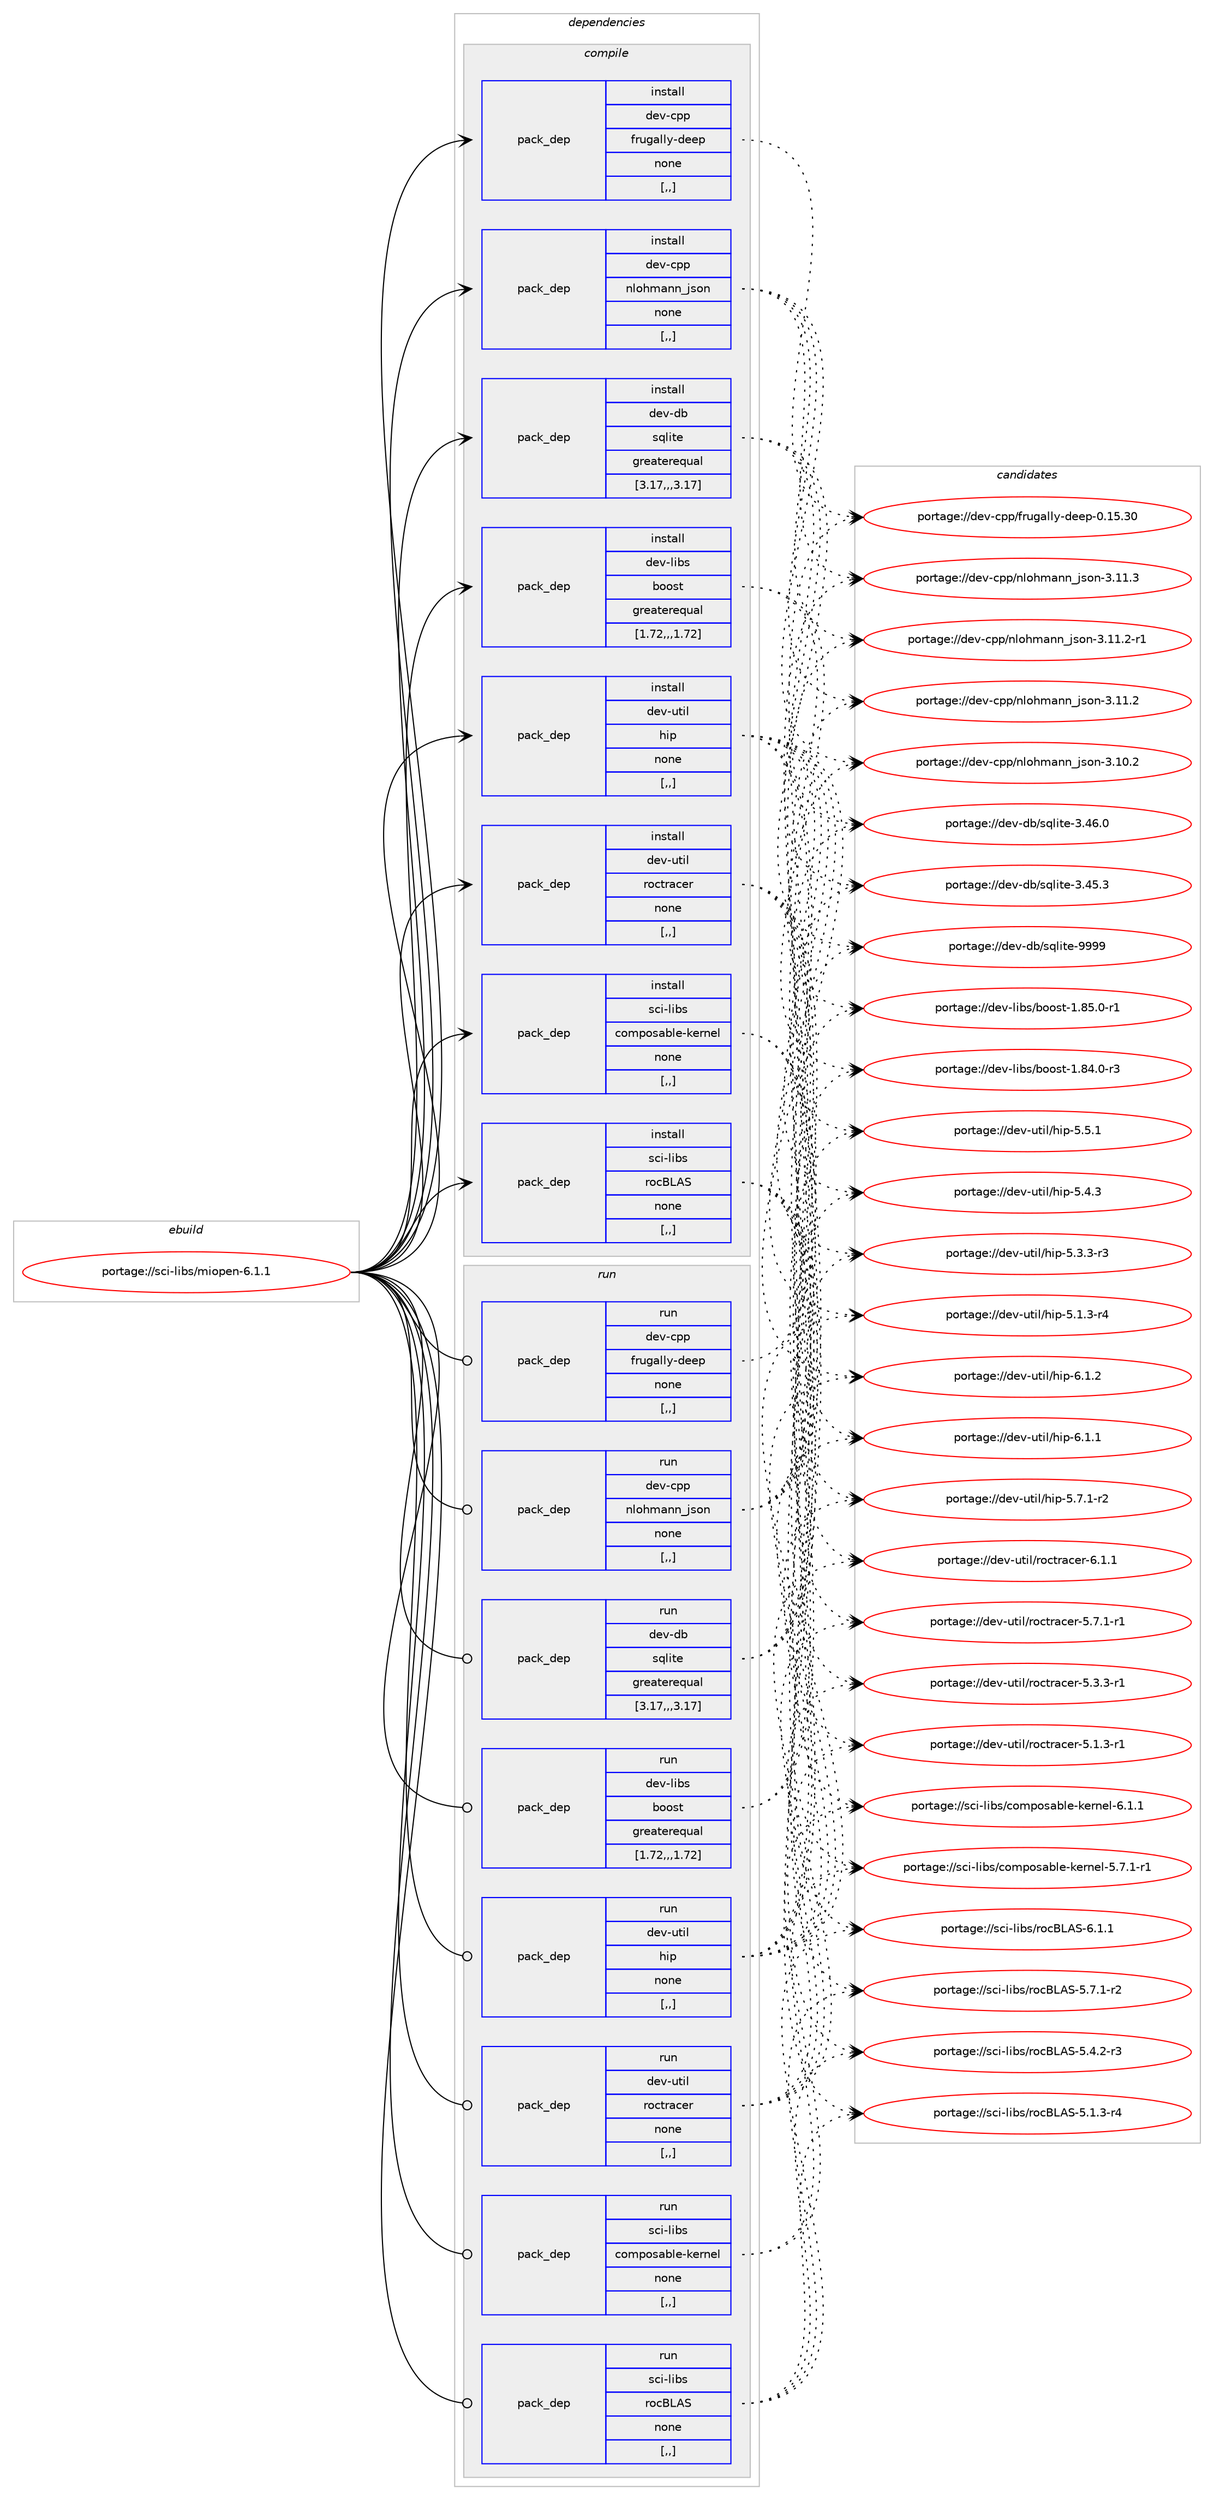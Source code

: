 digraph prolog {

# *************
# Graph options
# *************

newrank=true;
concentrate=true;
compound=true;
graph [rankdir=LR,fontname=Helvetica,fontsize=10,ranksep=1.5];#, ranksep=2.5, nodesep=0.2];
edge  [arrowhead=vee];
node  [fontname=Helvetica,fontsize=10];

# **********
# The ebuild
# **********

subgraph cluster_leftcol {
color=gray;
label=<<i>ebuild</i>>;
id [label="portage://sci-libs/miopen-6.1.1", color=red, width=4, href="../sci-libs/miopen-6.1.1.svg"];
}

# ****************
# The dependencies
# ****************

subgraph cluster_midcol {
color=gray;
label=<<i>dependencies</i>>;
subgraph cluster_compile {
fillcolor="#eeeeee";
style=filled;
label=<<i>compile</i>>;
subgraph pack294342 {
dependency404235 [label=<<TABLE BORDER="0" CELLBORDER="1" CELLSPACING="0" CELLPADDING="4" WIDTH="220"><TR><TD ROWSPAN="6" CELLPADDING="30">pack_dep</TD></TR><TR><TD WIDTH="110">install</TD></TR><TR><TD>dev-cpp</TD></TR><TR><TD>frugally-deep</TD></TR><TR><TD>none</TD></TR><TR><TD>[,,]</TD></TR></TABLE>>, shape=none, color=blue];
}
id:e -> dependency404235:w [weight=20,style="solid",arrowhead="vee"];
subgraph pack294343 {
dependency404236 [label=<<TABLE BORDER="0" CELLBORDER="1" CELLSPACING="0" CELLPADDING="4" WIDTH="220"><TR><TD ROWSPAN="6" CELLPADDING="30">pack_dep</TD></TR><TR><TD WIDTH="110">install</TD></TR><TR><TD>dev-cpp</TD></TR><TR><TD>nlohmann_json</TD></TR><TR><TD>none</TD></TR><TR><TD>[,,]</TD></TR></TABLE>>, shape=none, color=blue];
}
id:e -> dependency404236:w [weight=20,style="solid",arrowhead="vee"];
subgraph pack294344 {
dependency404237 [label=<<TABLE BORDER="0" CELLBORDER="1" CELLSPACING="0" CELLPADDING="4" WIDTH="220"><TR><TD ROWSPAN="6" CELLPADDING="30">pack_dep</TD></TR><TR><TD WIDTH="110">install</TD></TR><TR><TD>dev-db</TD></TR><TR><TD>sqlite</TD></TR><TR><TD>greaterequal</TD></TR><TR><TD>[3.17,,,3.17]</TD></TR></TABLE>>, shape=none, color=blue];
}
id:e -> dependency404237:w [weight=20,style="solid",arrowhead="vee"];
subgraph pack294345 {
dependency404238 [label=<<TABLE BORDER="0" CELLBORDER="1" CELLSPACING="0" CELLPADDING="4" WIDTH="220"><TR><TD ROWSPAN="6" CELLPADDING="30">pack_dep</TD></TR><TR><TD WIDTH="110">install</TD></TR><TR><TD>dev-libs</TD></TR><TR><TD>boost</TD></TR><TR><TD>greaterequal</TD></TR><TR><TD>[1.72,,,1.72]</TD></TR></TABLE>>, shape=none, color=blue];
}
id:e -> dependency404238:w [weight=20,style="solid",arrowhead="vee"];
subgraph pack294346 {
dependency404239 [label=<<TABLE BORDER="0" CELLBORDER="1" CELLSPACING="0" CELLPADDING="4" WIDTH="220"><TR><TD ROWSPAN="6" CELLPADDING="30">pack_dep</TD></TR><TR><TD WIDTH="110">install</TD></TR><TR><TD>dev-util</TD></TR><TR><TD>hip</TD></TR><TR><TD>none</TD></TR><TR><TD>[,,]</TD></TR></TABLE>>, shape=none, color=blue];
}
id:e -> dependency404239:w [weight=20,style="solid",arrowhead="vee"];
subgraph pack294347 {
dependency404240 [label=<<TABLE BORDER="0" CELLBORDER="1" CELLSPACING="0" CELLPADDING="4" WIDTH="220"><TR><TD ROWSPAN="6" CELLPADDING="30">pack_dep</TD></TR><TR><TD WIDTH="110">install</TD></TR><TR><TD>dev-util</TD></TR><TR><TD>roctracer</TD></TR><TR><TD>none</TD></TR><TR><TD>[,,]</TD></TR></TABLE>>, shape=none, color=blue];
}
id:e -> dependency404240:w [weight=20,style="solid",arrowhead="vee"];
subgraph pack294348 {
dependency404241 [label=<<TABLE BORDER="0" CELLBORDER="1" CELLSPACING="0" CELLPADDING="4" WIDTH="220"><TR><TD ROWSPAN="6" CELLPADDING="30">pack_dep</TD></TR><TR><TD WIDTH="110">install</TD></TR><TR><TD>sci-libs</TD></TR><TR><TD>composable-kernel</TD></TR><TR><TD>none</TD></TR><TR><TD>[,,]</TD></TR></TABLE>>, shape=none, color=blue];
}
id:e -> dependency404241:w [weight=20,style="solid",arrowhead="vee"];
subgraph pack294349 {
dependency404242 [label=<<TABLE BORDER="0" CELLBORDER="1" CELLSPACING="0" CELLPADDING="4" WIDTH="220"><TR><TD ROWSPAN="6" CELLPADDING="30">pack_dep</TD></TR><TR><TD WIDTH="110">install</TD></TR><TR><TD>sci-libs</TD></TR><TR><TD>rocBLAS</TD></TR><TR><TD>none</TD></TR><TR><TD>[,,]</TD></TR></TABLE>>, shape=none, color=blue];
}
id:e -> dependency404242:w [weight=20,style="solid",arrowhead="vee"];
}
subgraph cluster_compileandrun {
fillcolor="#eeeeee";
style=filled;
label=<<i>compile and run</i>>;
}
subgraph cluster_run {
fillcolor="#eeeeee";
style=filled;
label=<<i>run</i>>;
subgraph pack294350 {
dependency404243 [label=<<TABLE BORDER="0" CELLBORDER="1" CELLSPACING="0" CELLPADDING="4" WIDTH="220"><TR><TD ROWSPAN="6" CELLPADDING="30">pack_dep</TD></TR><TR><TD WIDTH="110">run</TD></TR><TR><TD>dev-cpp</TD></TR><TR><TD>frugally-deep</TD></TR><TR><TD>none</TD></TR><TR><TD>[,,]</TD></TR></TABLE>>, shape=none, color=blue];
}
id:e -> dependency404243:w [weight=20,style="solid",arrowhead="odot"];
subgraph pack294351 {
dependency404244 [label=<<TABLE BORDER="0" CELLBORDER="1" CELLSPACING="0" CELLPADDING="4" WIDTH="220"><TR><TD ROWSPAN="6" CELLPADDING="30">pack_dep</TD></TR><TR><TD WIDTH="110">run</TD></TR><TR><TD>dev-cpp</TD></TR><TR><TD>nlohmann_json</TD></TR><TR><TD>none</TD></TR><TR><TD>[,,]</TD></TR></TABLE>>, shape=none, color=blue];
}
id:e -> dependency404244:w [weight=20,style="solid",arrowhead="odot"];
subgraph pack294352 {
dependency404245 [label=<<TABLE BORDER="0" CELLBORDER="1" CELLSPACING="0" CELLPADDING="4" WIDTH="220"><TR><TD ROWSPAN="6" CELLPADDING="30">pack_dep</TD></TR><TR><TD WIDTH="110">run</TD></TR><TR><TD>dev-db</TD></TR><TR><TD>sqlite</TD></TR><TR><TD>greaterequal</TD></TR><TR><TD>[3.17,,,3.17]</TD></TR></TABLE>>, shape=none, color=blue];
}
id:e -> dependency404245:w [weight=20,style="solid",arrowhead="odot"];
subgraph pack294353 {
dependency404246 [label=<<TABLE BORDER="0" CELLBORDER="1" CELLSPACING="0" CELLPADDING="4" WIDTH="220"><TR><TD ROWSPAN="6" CELLPADDING="30">pack_dep</TD></TR><TR><TD WIDTH="110">run</TD></TR><TR><TD>dev-libs</TD></TR><TR><TD>boost</TD></TR><TR><TD>greaterequal</TD></TR><TR><TD>[1.72,,,1.72]</TD></TR></TABLE>>, shape=none, color=blue];
}
id:e -> dependency404246:w [weight=20,style="solid",arrowhead="odot"];
subgraph pack294354 {
dependency404247 [label=<<TABLE BORDER="0" CELLBORDER="1" CELLSPACING="0" CELLPADDING="4" WIDTH="220"><TR><TD ROWSPAN="6" CELLPADDING="30">pack_dep</TD></TR><TR><TD WIDTH="110">run</TD></TR><TR><TD>dev-util</TD></TR><TR><TD>hip</TD></TR><TR><TD>none</TD></TR><TR><TD>[,,]</TD></TR></TABLE>>, shape=none, color=blue];
}
id:e -> dependency404247:w [weight=20,style="solid",arrowhead="odot"];
subgraph pack294355 {
dependency404248 [label=<<TABLE BORDER="0" CELLBORDER="1" CELLSPACING="0" CELLPADDING="4" WIDTH="220"><TR><TD ROWSPAN="6" CELLPADDING="30">pack_dep</TD></TR><TR><TD WIDTH="110">run</TD></TR><TR><TD>dev-util</TD></TR><TR><TD>roctracer</TD></TR><TR><TD>none</TD></TR><TR><TD>[,,]</TD></TR></TABLE>>, shape=none, color=blue];
}
id:e -> dependency404248:w [weight=20,style="solid",arrowhead="odot"];
subgraph pack294356 {
dependency404249 [label=<<TABLE BORDER="0" CELLBORDER="1" CELLSPACING="0" CELLPADDING="4" WIDTH="220"><TR><TD ROWSPAN="6" CELLPADDING="30">pack_dep</TD></TR><TR><TD WIDTH="110">run</TD></TR><TR><TD>sci-libs</TD></TR><TR><TD>composable-kernel</TD></TR><TR><TD>none</TD></TR><TR><TD>[,,]</TD></TR></TABLE>>, shape=none, color=blue];
}
id:e -> dependency404249:w [weight=20,style="solid",arrowhead="odot"];
subgraph pack294357 {
dependency404250 [label=<<TABLE BORDER="0" CELLBORDER="1" CELLSPACING="0" CELLPADDING="4" WIDTH="220"><TR><TD ROWSPAN="6" CELLPADDING="30">pack_dep</TD></TR><TR><TD WIDTH="110">run</TD></TR><TR><TD>sci-libs</TD></TR><TR><TD>rocBLAS</TD></TR><TR><TD>none</TD></TR><TR><TD>[,,]</TD></TR></TABLE>>, shape=none, color=blue];
}
id:e -> dependency404250:w [weight=20,style="solid",arrowhead="odot"];
}
}

# **************
# The candidates
# **************

subgraph cluster_choices {
rank=same;
color=gray;
label=<<i>candidates</i>>;

subgraph choice294342 {
color=black;
nodesep=1;
choice10010111845991121124710211411710397108108121451001011011124548464953465148 [label="portage://dev-cpp/frugally-deep-0.15.30", color=red, width=4,href="../dev-cpp/frugally-deep-0.15.30.svg"];
dependency404235:e -> choice10010111845991121124710211411710397108108121451001011011124548464953465148:w [style=dotted,weight="100"];
}
subgraph choice294343 {
color=black;
nodesep=1;
choice100101118459911211247110108111104109971101109510611511111045514649494651 [label="portage://dev-cpp/nlohmann_json-3.11.3", color=red, width=4,href="../dev-cpp/nlohmann_json-3.11.3.svg"];
choice1001011184599112112471101081111041099711011095106115111110455146494946504511449 [label="portage://dev-cpp/nlohmann_json-3.11.2-r1", color=red, width=4,href="../dev-cpp/nlohmann_json-3.11.2-r1.svg"];
choice100101118459911211247110108111104109971101109510611511111045514649494650 [label="portage://dev-cpp/nlohmann_json-3.11.2", color=red, width=4,href="../dev-cpp/nlohmann_json-3.11.2.svg"];
choice100101118459911211247110108111104109971101109510611511111045514649484650 [label="portage://dev-cpp/nlohmann_json-3.10.2", color=red, width=4,href="../dev-cpp/nlohmann_json-3.10.2.svg"];
dependency404236:e -> choice100101118459911211247110108111104109971101109510611511111045514649494651:w [style=dotted,weight="100"];
dependency404236:e -> choice1001011184599112112471101081111041099711011095106115111110455146494946504511449:w [style=dotted,weight="100"];
dependency404236:e -> choice100101118459911211247110108111104109971101109510611511111045514649494650:w [style=dotted,weight="100"];
dependency404236:e -> choice100101118459911211247110108111104109971101109510611511111045514649484650:w [style=dotted,weight="100"];
}
subgraph choice294344 {
color=black;
nodesep=1;
choice1001011184510098471151131081051161014557575757 [label="portage://dev-db/sqlite-9999", color=red, width=4,href="../dev-db/sqlite-9999.svg"];
choice10010111845100984711511310810511610145514652544648 [label="portage://dev-db/sqlite-3.46.0", color=red, width=4,href="../dev-db/sqlite-3.46.0.svg"];
choice10010111845100984711511310810511610145514652534651 [label="portage://dev-db/sqlite-3.45.3", color=red, width=4,href="../dev-db/sqlite-3.45.3.svg"];
dependency404237:e -> choice1001011184510098471151131081051161014557575757:w [style=dotted,weight="100"];
dependency404237:e -> choice10010111845100984711511310810511610145514652544648:w [style=dotted,weight="100"];
dependency404237:e -> choice10010111845100984711511310810511610145514652534651:w [style=dotted,weight="100"];
}
subgraph choice294345 {
color=black;
nodesep=1;
choice10010111845108105981154798111111115116454946565346484511449 [label="portage://dev-libs/boost-1.85.0-r1", color=red, width=4,href="../dev-libs/boost-1.85.0-r1.svg"];
choice10010111845108105981154798111111115116454946565246484511451 [label="portage://dev-libs/boost-1.84.0-r3", color=red, width=4,href="../dev-libs/boost-1.84.0-r3.svg"];
dependency404238:e -> choice10010111845108105981154798111111115116454946565346484511449:w [style=dotted,weight="100"];
dependency404238:e -> choice10010111845108105981154798111111115116454946565246484511451:w [style=dotted,weight="100"];
}
subgraph choice294346 {
color=black;
nodesep=1;
choice1001011184511711610510847104105112455446494650 [label="portage://dev-util/hip-6.1.2", color=red, width=4,href="../dev-util/hip-6.1.2.svg"];
choice1001011184511711610510847104105112455446494649 [label="portage://dev-util/hip-6.1.1", color=red, width=4,href="../dev-util/hip-6.1.1.svg"];
choice10010111845117116105108471041051124553465546494511450 [label="portage://dev-util/hip-5.7.1-r2", color=red, width=4,href="../dev-util/hip-5.7.1-r2.svg"];
choice1001011184511711610510847104105112455346534649 [label="portage://dev-util/hip-5.5.1", color=red, width=4,href="../dev-util/hip-5.5.1.svg"];
choice1001011184511711610510847104105112455346524651 [label="portage://dev-util/hip-5.4.3", color=red, width=4,href="../dev-util/hip-5.4.3.svg"];
choice10010111845117116105108471041051124553465146514511451 [label="portage://dev-util/hip-5.3.3-r3", color=red, width=4,href="../dev-util/hip-5.3.3-r3.svg"];
choice10010111845117116105108471041051124553464946514511452 [label="portage://dev-util/hip-5.1.3-r4", color=red, width=4,href="../dev-util/hip-5.1.3-r4.svg"];
dependency404239:e -> choice1001011184511711610510847104105112455446494650:w [style=dotted,weight="100"];
dependency404239:e -> choice1001011184511711610510847104105112455446494649:w [style=dotted,weight="100"];
dependency404239:e -> choice10010111845117116105108471041051124553465546494511450:w [style=dotted,weight="100"];
dependency404239:e -> choice1001011184511711610510847104105112455346534649:w [style=dotted,weight="100"];
dependency404239:e -> choice1001011184511711610510847104105112455346524651:w [style=dotted,weight="100"];
dependency404239:e -> choice10010111845117116105108471041051124553465146514511451:w [style=dotted,weight="100"];
dependency404239:e -> choice10010111845117116105108471041051124553464946514511452:w [style=dotted,weight="100"];
}
subgraph choice294347 {
color=black;
nodesep=1;
choice1001011184511711610510847114111991161149799101114455446494649 [label="portage://dev-util/roctracer-6.1.1", color=red, width=4,href="../dev-util/roctracer-6.1.1.svg"];
choice10010111845117116105108471141119911611497991011144553465546494511449 [label="portage://dev-util/roctracer-5.7.1-r1", color=red, width=4,href="../dev-util/roctracer-5.7.1-r1.svg"];
choice10010111845117116105108471141119911611497991011144553465146514511449 [label="portage://dev-util/roctracer-5.3.3-r1", color=red, width=4,href="../dev-util/roctracer-5.3.3-r1.svg"];
choice10010111845117116105108471141119911611497991011144553464946514511449 [label="portage://dev-util/roctracer-5.1.3-r1", color=red, width=4,href="../dev-util/roctracer-5.1.3-r1.svg"];
dependency404240:e -> choice1001011184511711610510847114111991161149799101114455446494649:w [style=dotted,weight="100"];
dependency404240:e -> choice10010111845117116105108471141119911611497991011144553465546494511449:w [style=dotted,weight="100"];
dependency404240:e -> choice10010111845117116105108471141119911611497991011144553465146514511449:w [style=dotted,weight="100"];
dependency404240:e -> choice10010111845117116105108471141119911611497991011144553464946514511449:w [style=dotted,weight="100"];
}
subgraph choice294348 {
color=black;
nodesep=1;
choice1159910545108105981154799111109112111115979810810145107101114110101108455446494649 [label="portage://sci-libs/composable-kernel-6.1.1", color=red, width=4,href="../sci-libs/composable-kernel-6.1.1.svg"];
choice11599105451081059811547991111091121111159798108101451071011141101011084553465546494511449 [label="portage://sci-libs/composable-kernel-5.7.1-r1", color=red, width=4,href="../sci-libs/composable-kernel-5.7.1-r1.svg"];
dependency404241:e -> choice1159910545108105981154799111109112111115979810810145107101114110101108455446494649:w [style=dotted,weight="100"];
dependency404241:e -> choice11599105451081059811547991111091121111159798108101451071011141101011084553465546494511449:w [style=dotted,weight="100"];
}
subgraph choice294349 {
color=black;
nodesep=1;
choice115991054510810598115471141119966766583455446494649 [label="portage://sci-libs/rocBLAS-6.1.1", color=red, width=4,href="../sci-libs/rocBLAS-6.1.1.svg"];
choice1159910545108105981154711411199667665834553465546494511450 [label="portage://sci-libs/rocBLAS-5.7.1-r2", color=red, width=4,href="../sci-libs/rocBLAS-5.7.1-r2.svg"];
choice1159910545108105981154711411199667665834553465246504511451 [label="portage://sci-libs/rocBLAS-5.4.2-r3", color=red, width=4,href="../sci-libs/rocBLAS-5.4.2-r3.svg"];
choice1159910545108105981154711411199667665834553464946514511452 [label="portage://sci-libs/rocBLAS-5.1.3-r4", color=red, width=4,href="../sci-libs/rocBLAS-5.1.3-r4.svg"];
dependency404242:e -> choice115991054510810598115471141119966766583455446494649:w [style=dotted,weight="100"];
dependency404242:e -> choice1159910545108105981154711411199667665834553465546494511450:w [style=dotted,weight="100"];
dependency404242:e -> choice1159910545108105981154711411199667665834553465246504511451:w [style=dotted,weight="100"];
dependency404242:e -> choice1159910545108105981154711411199667665834553464946514511452:w [style=dotted,weight="100"];
}
subgraph choice294350 {
color=black;
nodesep=1;
choice10010111845991121124710211411710397108108121451001011011124548464953465148 [label="portage://dev-cpp/frugally-deep-0.15.30", color=red, width=4,href="../dev-cpp/frugally-deep-0.15.30.svg"];
dependency404243:e -> choice10010111845991121124710211411710397108108121451001011011124548464953465148:w [style=dotted,weight="100"];
}
subgraph choice294351 {
color=black;
nodesep=1;
choice100101118459911211247110108111104109971101109510611511111045514649494651 [label="portage://dev-cpp/nlohmann_json-3.11.3", color=red, width=4,href="../dev-cpp/nlohmann_json-3.11.3.svg"];
choice1001011184599112112471101081111041099711011095106115111110455146494946504511449 [label="portage://dev-cpp/nlohmann_json-3.11.2-r1", color=red, width=4,href="../dev-cpp/nlohmann_json-3.11.2-r1.svg"];
choice100101118459911211247110108111104109971101109510611511111045514649494650 [label="portage://dev-cpp/nlohmann_json-3.11.2", color=red, width=4,href="../dev-cpp/nlohmann_json-3.11.2.svg"];
choice100101118459911211247110108111104109971101109510611511111045514649484650 [label="portage://dev-cpp/nlohmann_json-3.10.2", color=red, width=4,href="../dev-cpp/nlohmann_json-3.10.2.svg"];
dependency404244:e -> choice100101118459911211247110108111104109971101109510611511111045514649494651:w [style=dotted,weight="100"];
dependency404244:e -> choice1001011184599112112471101081111041099711011095106115111110455146494946504511449:w [style=dotted,weight="100"];
dependency404244:e -> choice100101118459911211247110108111104109971101109510611511111045514649494650:w [style=dotted,weight="100"];
dependency404244:e -> choice100101118459911211247110108111104109971101109510611511111045514649484650:w [style=dotted,weight="100"];
}
subgraph choice294352 {
color=black;
nodesep=1;
choice1001011184510098471151131081051161014557575757 [label="portage://dev-db/sqlite-9999", color=red, width=4,href="../dev-db/sqlite-9999.svg"];
choice10010111845100984711511310810511610145514652544648 [label="portage://dev-db/sqlite-3.46.0", color=red, width=4,href="../dev-db/sqlite-3.46.0.svg"];
choice10010111845100984711511310810511610145514652534651 [label="portage://dev-db/sqlite-3.45.3", color=red, width=4,href="../dev-db/sqlite-3.45.3.svg"];
dependency404245:e -> choice1001011184510098471151131081051161014557575757:w [style=dotted,weight="100"];
dependency404245:e -> choice10010111845100984711511310810511610145514652544648:w [style=dotted,weight="100"];
dependency404245:e -> choice10010111845100984711511310810511610145514652534651:w [style=dotted,weight="100"];
}
subgraph choice294353 {
color=black;
nodesep=1;
choice10010111845108105981154798111111115116454946565346484511449 [label="portage://dev-libs/boost-1.85.0-r1", color=red, width=4,href="../dev-libs/boost-1.85.0-r1.svg"];
choice10010111845108105981154798111111115116454946565246484511451 [label="portage://dev-libs/boost-1.84.0-r3", color=red, width=4,href="../dev-libs/boost-1.84.0-r3.svg"];
dependency404246:e -> choice10010111845108105981154798111111115116454946565346484511449:w [style=dotted,weight="100"];
dependency404246:e -> choice10010111845108105981154798111111115116454946565246484511451:w [style=dotted,weight="100"];
}
subgraph choice294354 {
color=black;
nodesep=1;
choice1001011184511711610510847104105112455446494650 [label="portage://dev-util/hip-6.1.2", color=red, width=4,href="../dev-util/hip-6.1.2.svg"];
choice1001011184511711610510847104105112455446494649 [label="portage://dev-util/hip-6.1.1", color=red, width=4,href="../dev-util/hip-6.1.1.svg"];
choice10010111845117116105108471041051124553465546494511450 [label="portage://dev-util/hip-5.7.1-r2", color=red, width=4,href="../dev-util/hip-5.7.1-r2.svg"];
choice1001011184511711610510847104105112455346534649 [label="portage://dev-util/hip-5.5.1", color=red, width=4,href="../dev-util/hip-5.5.1.svg"];
choice1001011184511711610510847104105112455346524651 [label="portage://dev-util/hip-5.4.3", color=red, width=4,href="../dev-util/hip-5.4.3.svg"];
choice10010111845117116105108471041051124553465146514511451 [label="portage://dev-util/hip-5.3.3-r3", color=red, width=4,href="../dev-util/hip-5.3.3-r3.svg"];
choice10010111845117116105108471041051124553464946514511452 [label="portage://dev-util/hip-5.1.3-r4", color=red, width=4,href="../dev-util/hip-5.1.3-r4.svg"];
dependency404247:e -> choice1001011184511711610510847104105112455446494650:w [style=dotted,weight="100"];
dependency404247:e -> choice1001011184511711610510847104105112455446494649:w [style=dotted,weight="100"];
dependency404247:e -> choice10010111845117116105108471041051124553465546494511450:w [style=dotted,weight="100"];
dependency404247:e -> choice1001011184511711610510847104105112455346534649:w [style=dotted,weight="100"];
dependency404247:e -> choice1001011184511711610510847104105112455346524651:w [style=dotted,weight="100"];
dependency404247:e -> choice10010111845117116105108471041051124553465146514511451:w [style=dotted,weight="100"];
dependency404247:e -> choice10010111845117116105108471041051124553464946514511452:w [style=dotted,weight="100"];
}
subgraph choice294355 {
color=black;
nodesep=1;
choice1001011184511711610510847114111991161149799101114455446494649 [label="portage://dev-util/roctracer-6.1.1", color=red, width=4,href="../dev-util/roctracer-6.1.1.svg"];
choice10010111845117116105108471141119911611497991011144553465546494511449 [label="portage://dev-util/roctracer-5.7.1-r1", color=red, width=4,href="../dev-util/roctracer-5.7.1-r1.svg"];
choice10010111845117116105108471141119911611497991011144553465146514511449 [label="portage://dev-util/roctracer-5.3.3-r1", color=red, width=4,href="../dev-util/roctracer-5.3.3-r1.svg"];
choice10010111845117116105108471141119911611497991011144553464946514511449 [label="portage://dev-util/roctracer-5.1.3-r1", color=red, width=4,href="../dev-util/roctracer-5.1.3-r1.svg"];
dependency404248:e -> choice1001011184511711610510847114111991161149799101114455446494649:w [style=dotted,weight="100"];
dependency404248:e -> choice10010111845117116105108471141119911611497991011144553465546494511449:w [style=dotted,weight="100"];
dependency404248:e -> choice10010111845117116105108471141119911611497991011144553465146514511449:w [style=dotted,weight="100"];
dependency404248:e -> choice10010111845117116105108471141119911611497991011144553464946514511449:w [style=dotted,weight="100"];
}
subgraph choice294356 {
color=black;
nodesep=1;
choice1159910545108105981154799111109112111115979810810145107101114110101108455446494649 [label="portage://sci-libs/composable-kernel-6.1.1", color=red, width=4,href="../sci-libs/composable-kernel-6.1.1.svg"];
choice11599105451081059811547991111091121111159798108101451071011141101011084553465546494511449 [label="portage://sci-libs/composable-kernel-5.7.1-r1", color=red, width=4,href="../sci-libs/composable-kernel-5.7.1-r1.svg"];
dependency404249:e -> choice1159910545108105981154799111109112111115979810810145107101114110101108455446494649:w [style=dotted,weight="100"];
dependency404249:e -> choice11599105451081059811547991111091121111159798108101451071011141101011084553465546494511449:w [style=dotted,weight="100"];
}
subgraph choice294357 {
color=black;
nodesep=1;
choice115991054510810598115471141119966766583455446494649 [label="portage://sci-libs/rocBLAS-6.1.1", color=red, width=4,href="../sci-libs/rocBLAS-6.1.1.svg"];
choice1159910545108105981154711411199667665834553465546494511450 [label="portage://sci-libs/rocBLAS-5.7.1-r2", color=red, width=4,href="../sci-libs/rocBLAS-5.7.1-r2.svg"];
choice1159910545108105981154711411199667665834553465246504511451 [label="portage://sci-libs/rocBLAS-5.4.2-r3", color=red, width=4,href="../sci-libs/rocBLAS-5.4.2-r3.svg"];
choice1159910545108105981154711411199667665834553464946514511452 [label="portage://sci-libs/rocBLAS-5.1.3-r4", color=red, width=4,href="../sci-libs/rocBLAS-5.1.3-r4.svg"];
dependency404250:e -> choice115991054510810598115471141119966766583455446494649:w [style=dotted,weight="100"];
dependency404250:e -> choice1159910545108105981154711411199667665834553465546494511450:w [style=dotted,weight="100"];
dependency404250:e -> choice1159910545108105981154711411199667665834553465246504511451:w [style=dotted,weight="100"];
dependency404250:e -> choice1159910545108105981154711411199667665834553464946514511452:w [style=dotted,weight="100"];
}
}

}
